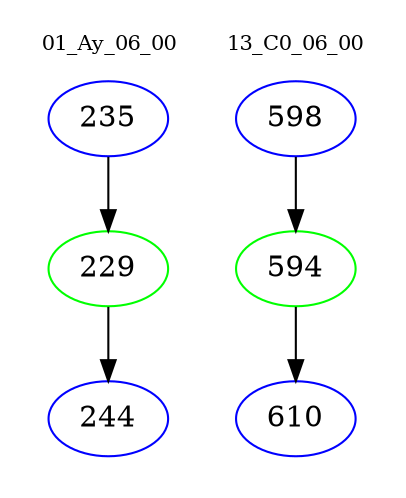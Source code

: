 digraph{
subgraph cluster_0 {
color = white
label = "01_Ay_06_00";
fontsize=10;
T0_235 [label="235", color="blue"]
T0_235 -> T0_229 [color="black"]
T0_229 [label="229", color="green"]
T0_229 -> T0_244 [color="black"]
T0_244 [label="244", color="blue"]
}
subgraph cluster_1 {
color = white
label = "13_C0_06_00";
fontsize=10;
T1_598 [label="598", color="blue"]
T1_598 -> T1_594 [color="black"]
T1_594 [label="594", color="green"]
T1_594 -> T1_610 [color="black"]
T1_610 [label="610", color="blue"]
}
}

